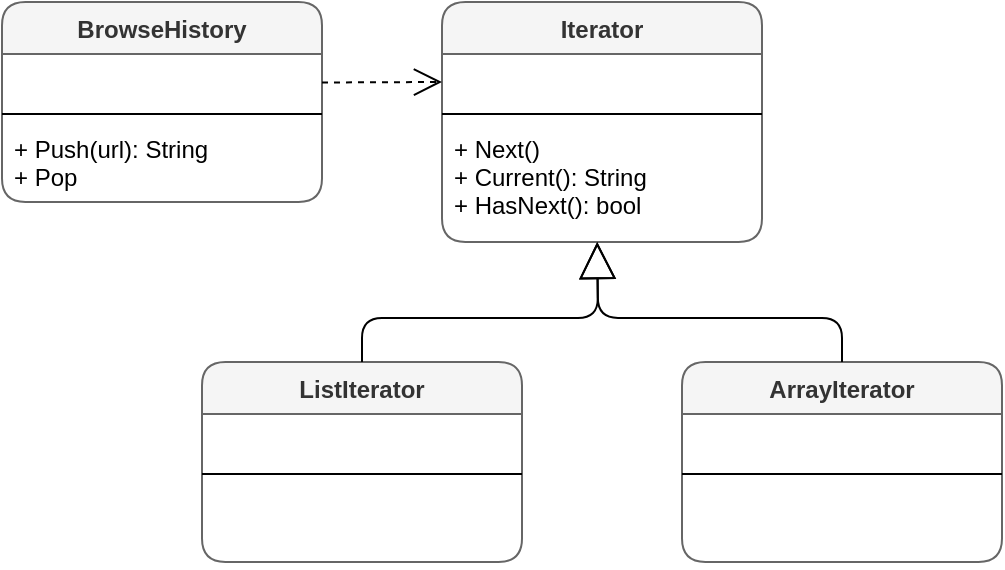 <mxfile version="14.3.1" type="device"><diagram id="8XU5NLPZTT4plkDHCGLS" name="Page-1"><mxGraphModel dx="982" dy="507" grid="1" gridSize="10" guides="1" tooltips="1" connect="1" arrows="1" fold="1" page="1" pageScale="1" pageWidth="850" pageHeight="1100" math="0" shadow="0"><root><mxCell id="0"/><mxCell id="1" parent="0"/><mxCell id="9copER0xJRJcuMnEROHI-1" value="BrowseHistory" style="swimlane;fontStyle=1;align=center;verticalAlign=top;childLayout=stackLayout;horizontal=1;startSize=26;horizontalStack=0;resizeParent=1;resizeParentMax=0;resizeLast=0;collapsible=1;marginBottom=0;resizeHeight=1;rounded=1;shadow=0;sketch=0;noLabel=0;portConstraintRotation=0;expand=1;resizable=1;treeFolding=0;pointerEvents=1;deletable=1;autosize=0;container=0;swimlaneFillColor=none;fillColor=#f5f5f5;strokeColor=#666666;fontColor=#333333;" vertex="1" parent="1"><mxGeometry x="40" y="40" width="160" height="100" as="geometry"><mxRectangle x="40" y="40" width="70" height="26" as="alternateBounds"/></mxGeometry></mxCell><mxCell id="9copER0xJRJcuMnEROHI-2" value=" " style="text;strokeColor=none;fillColor=none;align=left;verticalAlign=top;spacingLeft=4;spacingRight=4;overflow=hidden;rotatable=0;points=[[0,0.5],[1,0.5]];portConstraint=eastwest;" vertex="1" parent="9copER0xJRJcuMnEROHI-1"><mxGeometry y="26" width="160" height="26" as="geometry"/></mxCell><mxCell id="9copER0xJRJcuMnEROHI-3" value="" style="line;strokeWidth=1;fillColor=none;align=left;verticalAlign=middle;spacingTop=-1;spacingLeft=3;spacingRight=3;rotatable=0;labelPosition=right;points=[];portConstraint=eastwest;" vertex="1" parent="9copER0xJRJcuMnEROHI-1"><mxGeometry y="52" width="160" height="8" as="geometry"/></mxCell><mxCell id="9copER0xJRJcuMnEROHI-4" value="+ Push(url): String&#10;+ Pop" style="text;strokeColor=none;fillColor=none;align=left;verticalAlign=top;spacingLeft=4;spacingRight=4;overflow=hidden;rotatable=0;points=[[0,0.5],[1,0.5]];portConstraint=eastwest;" vertex="1" parent="9copER0xJRJcuMnEROHI-1"><mxGeometry y="60" width="160" height="40" as="geometry"/></mxCell><mxCell id="9copER0xJRJcuMnEROHI-5" value="Iterator" style="swimlane;fontStyle=1;align=center;verticalAlign=top;childLayout=stackLayout;horizontal=1;startSize=26;horizontalStack=0;resizeParent=1;resizeParentMax=0;resizeLast=0;collapsible=1;marginBottom=0;resizeHeight=1;rounded=1;shadow=0;sketch=0;noLabel=0;portConstraintRotation=0;expand=1;resizable=1;treeFolding=0;pointerEvents=1;deletable=1;autosize=0;container=0;swimlaneFillColor=none;fillColor=#f5f5f5;strokeColor=#666666;fontColor=#333333;" vertex="1" parent="1"><mxGeometry x="260" y="40" width="160" height="120" as="geometry"><mxRectangle x="40" y="40" width="70" height="26" as="alternateBounds"/></mxGeometry></mxCell><mxCell id="9copER0xJRJcuMnEROHI-6" value=" " style="text;strokeColor=none;fillColor=none;align=left;verticalAlign=top;spacingLeft=4;spacingRight=4;overflow=hidden;rotatable=0;points=[[0,0.5],[1,0.5]];portConstraint=eastwest;" vertex="1" parent="9copER0xJRJcuMnEROHI-5"><mxGeometry y="26" width="160" height="26" as="geometry"/></mxCell><mxCell id="9copER0xJRJcuMnEROHI-7" value="" style="line;strokeWidth=1;fillColor=none;align=left;verticalAlign=middle;spacingTop=-1;spacingLeft=3;spacingRight=3;rotatable=0;labelPosition=right;points=[];portConstraint=eastwest;" vertex="1" parent="9copER0xJRJcuMnEROHI-5"><mxGeometry y="52" width="160" height="8" as="geometry"/></mxCell><mxCell id="9copER0xJRJcuMnEROHI-8" value="+ Next()&#10;+ Current(): String&#10;+ HasNext(): bool" style="text;strokeColor=none;fillColor=none;align=left;verticalAlign=top;spacingLeft=4;spacingRight=4;overflow=hidden;rotatable=0;points=[[0,0.5],[1,0.5]];portConstraint=eastwest;" vertex="1" parent="9copER0xJRJcuMnEROHI-5"><mxGeometry y="60" width="160" height="60" as="geometry"/></mxCell><mxCell id="9copER0xJRJcuMnEROHI-21" value="ListIterator" style="swimlane;fontStyle=1;align=center;verticalAlign=top;childLayout=stackLayout;horizontal=1;startSize=26;horizontalStack=0;resizeParent=1;resizeParentMax=0;resizeLast=0;collapsible=1;marginBottom=0;resizeHeight=1;rounded=1;shadow=0;sketch=0;noLabel=0;portConstraintRotation=0;expand=1;resizable=1;treeFolding=0;pointerEvents=1;deletable=1;autosize=0;container=0;swimlaneFillColor=none;fillColor=#f5f5f5;strokeColor=#666666;fontColor=#333333;" vertex="1" parent="1"><mxGeometry x="140" y="220" width="160" height="100" as="geometry"><mxRectangle x="40" y="40" width="70" height="26" as="alternateBounds"/></mxGeometry></mxCell><mxCell id="9copER0xJRJcuMnEROHI-22" value=" " style="text;strokeColor=none;fillColor=none;align=left;verticalAlign=top;spacingLeft=4;spacingRight=4;overflow=hidden;rotatable=0;points=[[0,0.5],[1,0.5]];portConstraint=eastwest;" vertex="1" parent="9copER0xJRJcuMnEROHI-21"><mxGeometry y="26" width="160" height="26" as="geometry"/></mxCell><mxCell id="9copER0xJRJcuMnEROHI-23" value="" style="line;strokeWidth=1;fillColor=none;align=left;verticalAlign=middle;spacingTop=-1;spacingLeft=3;spacingRight=3;rotatable=0;labelPosition=right;points=[];portConstraint=eastwest;" vertex="1" parent="9copER0xJRJcuMnEROHI-21"><mxGeometry y="52" width="160" height="8" as="geometry"/></mxCell><mxCell id="9copER0xJRJcuMnEROHI-24" value=" " style="text;strokeColor=none;fillColor=none;align=left;verticalAlign=top;spacingLeft=4;spacingRight=4;overflow=hidden;rotatable=0;points=[[0,0.5],[1,0.5]];portConstraint=eastwest;" vertex="1" parent="9copER0xJRJcuMnEROHI-21"><mxGeometry y="60" width="160" height="40" as="geometry"/></mxCell><mxCell id="9copER0xJRJcuMnEROHI-25" value="ArrayIterator" style="swimlane;fontStyle=1;align=center;verticalAlign=top;childLayout=stackLayout;horizontal=1;startSize=26;horizontalStack=0;resizeParent=1;resizeParentMax=0;resizeLast=0;collapsible=1;marginBottom=0;resizeHeight=1;rounded=1;shadow=0;sketch=0;noLabel=0;portConstraintRotation=0;expand=1;resizable=1;treeFolding=0;pointerEvents=1;deletable=1;autosize=0;container=0;swimlaneFillColor=none;fillColor=#f5f5f5;strokeColor=#666666;fontColor=#333333;" vertex="1" parent="1"><mxGeometry x="380" y="220" width="160" height="100" as="geometry"><mxRectangle x="40" y="40" width="70" height="26" as="alternateBounds"/></mxGeometry></mxCell><mxCell id="9copER0xJRJcuMnEROHI-26" value=" " style="text;strokeColor=none;fillColor=none;align=left;verticalAlign=top;spacingLeft=4;spacingRight=4;overflow=hidden;rotatable=0;points=[[0,0.5],[1,0.5]];portConstraint=eastwest;" vertex="1" parent="9copER0xJRJcuMnEROHI-25"><mxGeometry y="26" width="160" height="26" as="geometry"/></mxCell><mxCell id="9copER0xJRJcuMnEROHI-27" value="" style="line;strokeWidth=1;fillColor=none;align=left;verticalAlign=middle;spacingTop=-1;spacingLeft=3;spacingRight=3;rotatable=0;labelPosition=right;points=[];portConstraint=eastwest;" vertex="1" parent="9copER0xJRJcuMnEROHI-25"><mxGeometry y="52" width="160" height="8" as="geometry"/></mxCell><mxCell id="9copER0xJRJcuMnEROHI-28" value=" " style="text;strokeColor=none;fillColor=none;align=left;verticalAlign=top;spacingLeft=4;spacingRight=4;overflow=hidden;rotatable=0;points=[[0,0.5],[1,0.5]];portConstraint=eastwest;" vertex="1" parent="9copER0xJRJcuMnEROHI-25"><mxGeometry y="60" width="160" height="40" as="geometry"/></mxCell><mxCell id="9copER0xJRJcuMnEROHI-29" value="" style="endArrow=block;endSize=16;endFill=0;html=1;entryX=0.485;entryY=1.051;entryDx=0;entryDy=0;entryPerimeter=0;exitX=0.5;exitY=0;exitDx=0;exitDy=0;" edge="1" parent="1" source="9copER0xJRJcuMnEROHI-21"><mxGeometry width="160" relative="1" as="geometry"><mxPoint x="220" y="217.96" as="sourcePoint"/><mxPoint x="337.6" y="160.0" as="targetPoint"/><Array as="points"><mxPoint x="220" y="198"/><mxPoint x="338" y="197.96"/></Array></mxGeometry></mxCell><mxCell id="9copER0xJRJcuMnEROHI-30" value="" style="endArrow=block;endSize=16;endFill=0;html=1;entryX=0.485;entryY=1.051;entryDx=0;entryDy=0;entryPerimeter=0;exitX=0.5;exitY=0;exitDx=0;exitDy=0;" edge="1" parent="1" source="9copER0xJRJcuMnEROHI-25"><mxGeometry width="160" relative="1" as="geometry"><mxPoint x="460" y="217.96" as="sourcePoint"/><mxPoint x="337.6" y="160.0" as="targetPoint"/><Array as="points"><mxPoint x="460" y="198"/><mxPoint x="338" y="197.96"/></Array></mxGeometry></mxCell><mxCell id="9copER0xJRJcuMnEROHI-31" value="" style="endArrow=open;endSize=12;dashed=1;html=1;" edge="1" parent="1"><mxGeometry width="160" relative="1" as="geometry"><mxPoint x="200" y="80.24" as="sourcePoint"/><mxPoint x="260" y="80" as="targetPoint"/></mxGeometry></mxCell></root></mxGraphModel></diagram></mxfile>